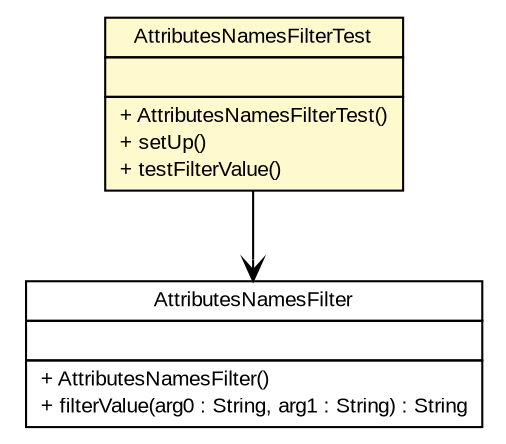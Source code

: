 #!/usr/local/bin/dot
#
# Class diagram 
# Generated by UMLGraph version R5_6 (http://www.umlgraph.org/)
#

digraph G {
	edge [fontname="arial",fontsize=10,labelfontname="arial",labelfontsize=10];
	node [fontname="arial",fontsize=10,shape=plaintext];
	nodesep=0.25;
	ranksep=0.5;
	// nl.mineleni.cbsviewer.servlet.wms.AttributesNamesFilterTest
	c318 [label=<<table title="nl.mineleni.cbsviewer.servlet.wms.AttributesNamesFilterTest" border="0" cellborder="1" cellspacing="0" cellpadding="2" port="p" bgcolor="lemonChiffon" href="./AttributesNamesFilterTest.html">
		<tr><td><table border="0" cellspacing="0" cellpadding="1">
<tr><td align="center" balign="center"> AttributesNamesFilterTest </td></tr>
		</table></td></tr>
		<tr><td><table border="0" cellspacing="0" cellpadding="1">
<tr><td align="left" balign="left">  </td></tr>
		</table></td></tr>
		<tr><td><table border="0" cellspacing="0" cellpadding="1">
<tr><td align="left" balign="left"> + AttributesNamesFilterTest() </td></tr>
<tr><td align="left" balign="left"> + setUp() </td></tr>
<tr><td align="left" balign="left"> + testFilterValue() </td></tr>
		</table></td></tr>
		</table>>, URL="./AttributesNamesFilterTest.html", fontname="arial", fontcolor="black", fontsize=10.0];
	// nl.mineleni.cbsviewer.servlet.wms.AttributesNamesFilterTest NAVASSOC nl.mineleni.cbsviewer.servlet.wms.AttributesNamesFilter
	c318:p -> c330:p [taillabel="", label="", headlabel="", fontname="arial", fontcolor="black", fontsize=10.0, color="black", arrowhead=open];
	// nl.mineleni.cbsviewer.servlet.wms.AttributesNamesFilter
	c330 [label=<<table title="nl.mineleni.cbsviewer.servlet.wms.AttributesNamesFilter" border="0" cellborder="1" cellspacing="0" cellpadding="2" port="p">
		<tr><td><table border="0" cellspacing="0" cellpadding="1">
<tr><td align="center" balign="center"> AttributesNamesFilter </td></tr>
		</table></td></tr>
		<tr><td><table border="0" cellspacing="0" cellpadding="1">
<tr><td align="left" balign="left">  </td></tr>
		</table></td></tr>
		<tr><td><table border="0" cellspacing="0" cellpadding="1">
<tr><td align="left" balign="left"> + AttributesNamesFilter() </td></tr>
<tr><td align="left" balign="left"> + filterValue(arg0 : String, arg1 : String) : String </td></tr>
		</table></td></tr>
		</table>>, URL="null", fontname="arial", fontcolor="black", fontsize=10.0];
}

